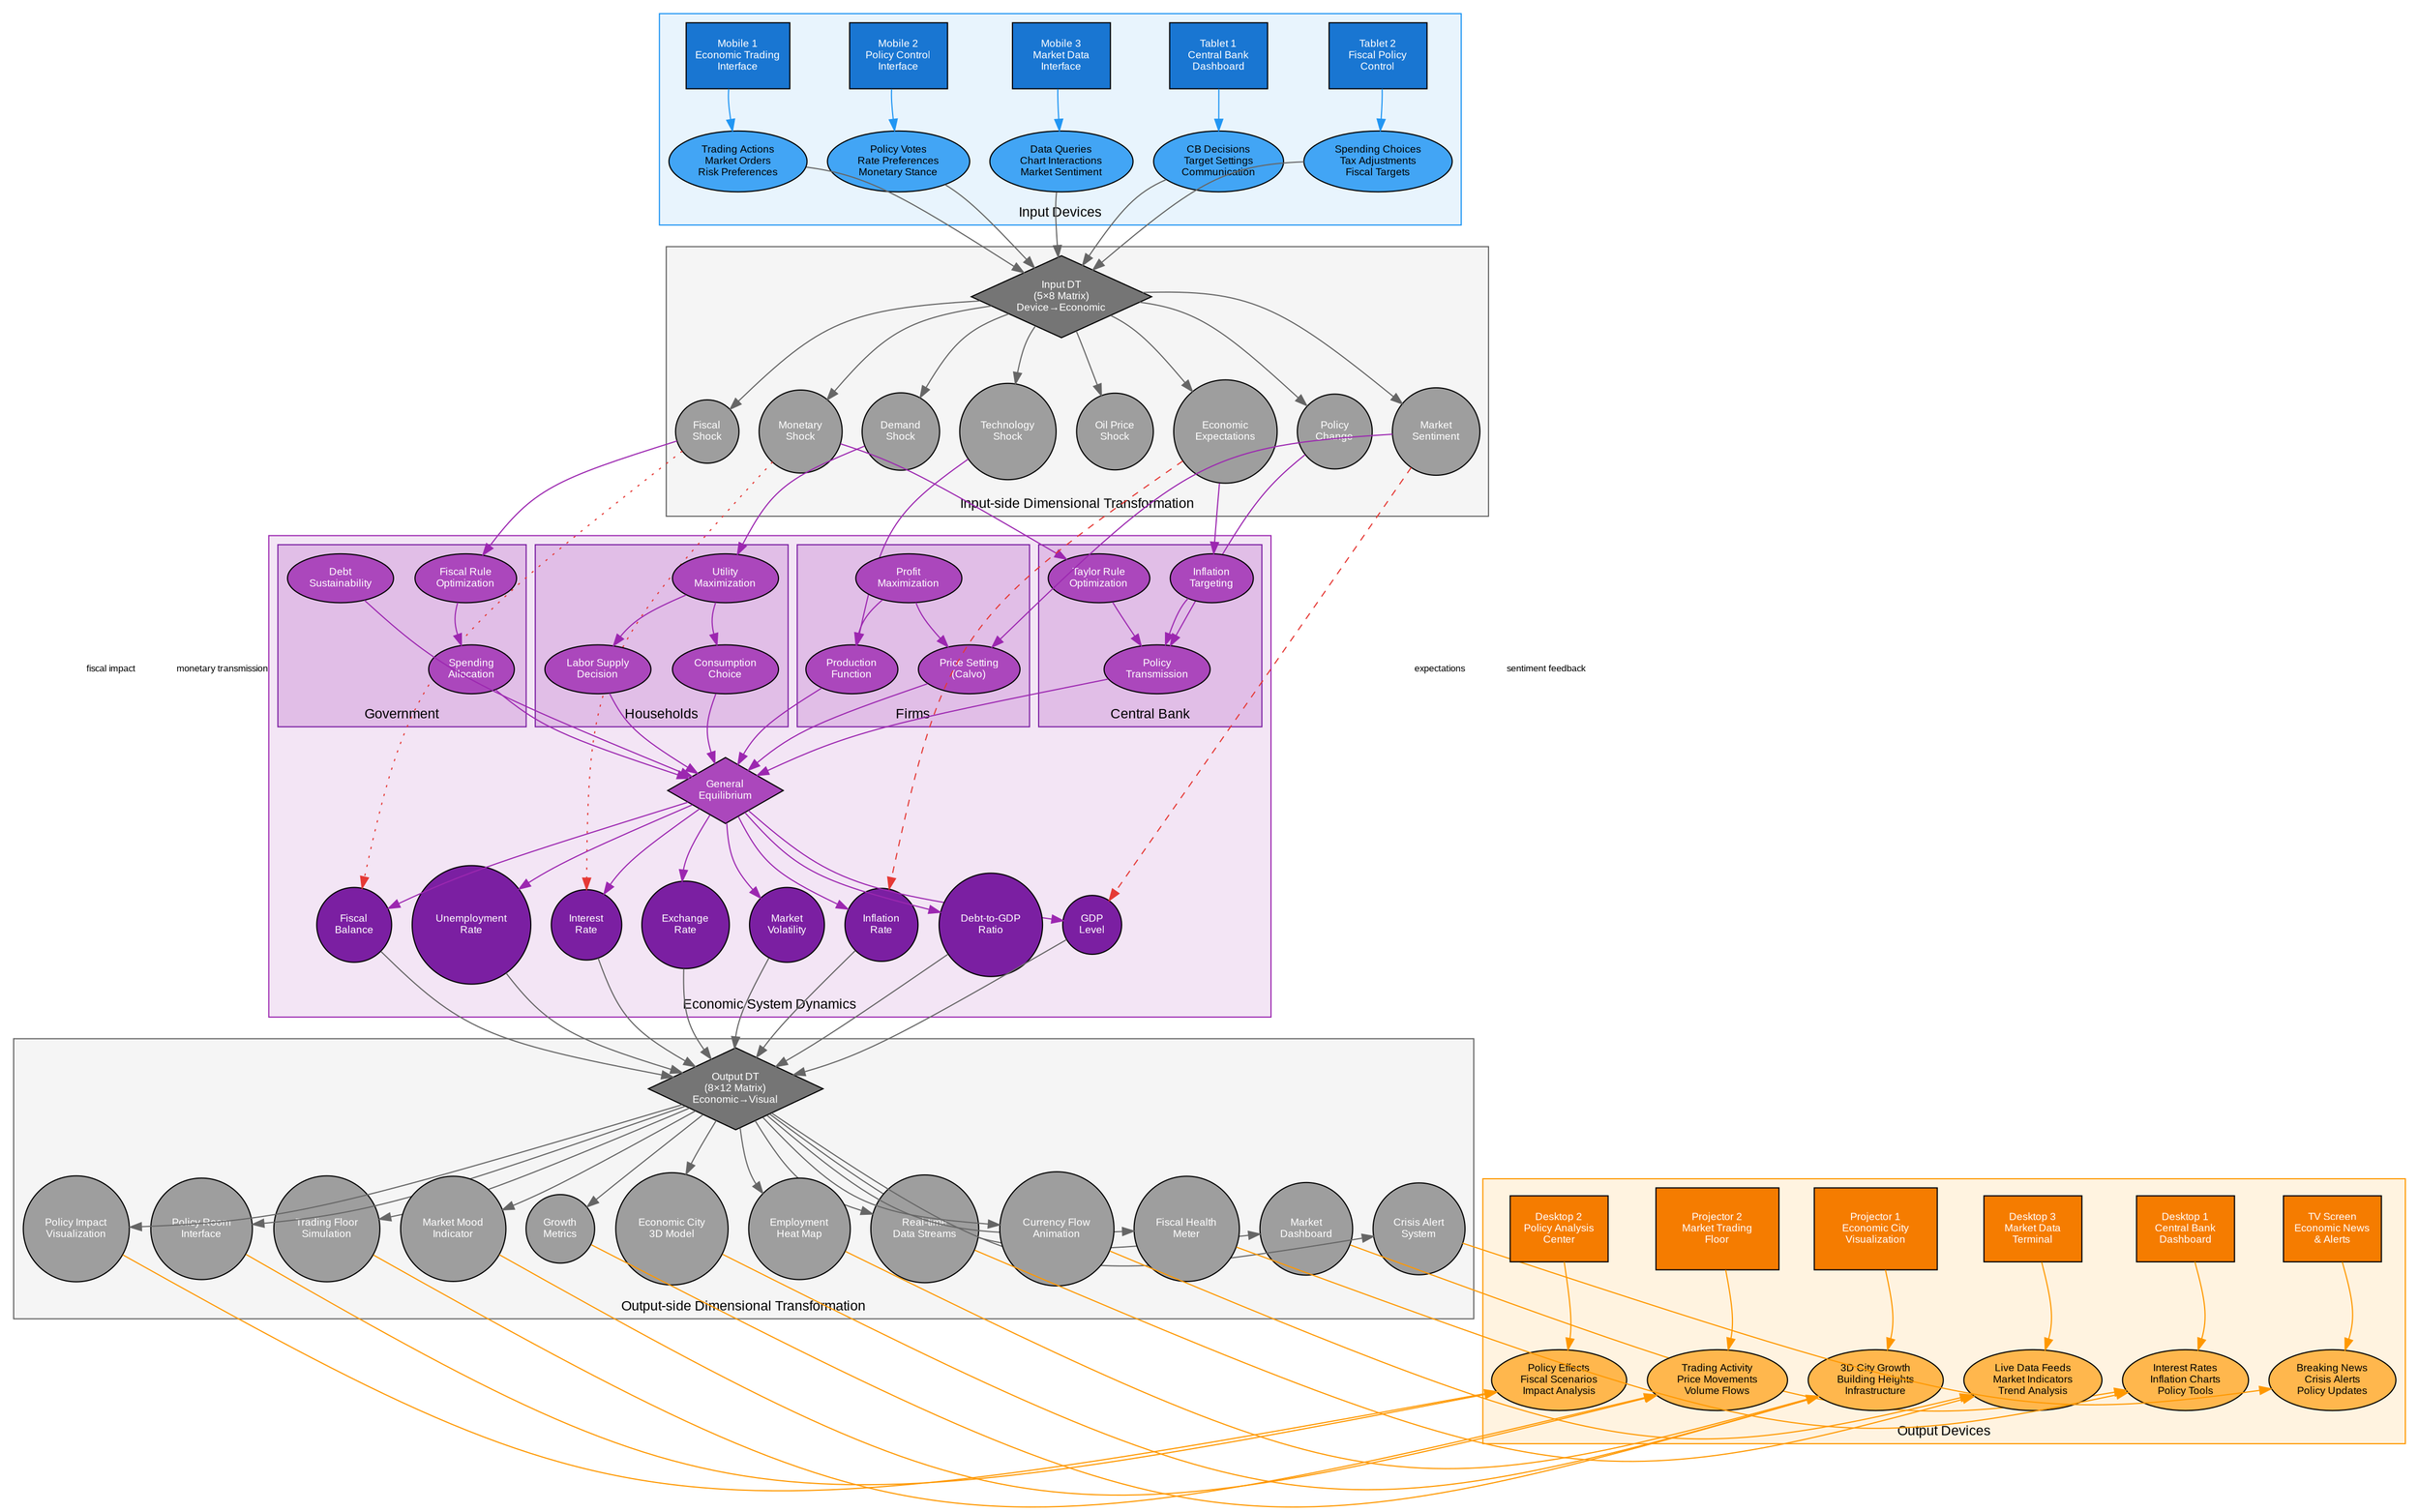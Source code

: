 digraph Figure8_Economic_MDWA_System {
    rankdir=TB;
    
    // Graph styling
    graph [bgcolor=white, fontname="Arial", fontsize=12, splines=curved, overlap=false];
    node [fontname="Arial", fontsize=9];
    edge [fontname="Arial", fontsize=8];
    
    // ===== TOP LAYER: INPUT DEVICES =====
    subgraph cluster_inputs {
        style=filled;
        fillcolor="#E8F4FD";
        color="#2196F3";
        label="Input Devices";
        labelloc=bottom;
        
        // Mobile devices with economic interface states
        mobile1 [shape=box, style=filled, fillcolor="#1976D2", fontcolor=white, label="Mobile 1\nEconomic Trading\nInterface", width=1.2, height=0.8];
        mobile2 [shape=box, style=filled, fillcolor="#1976D2", fontcolor=white, label="Mobile 2\nPolicy Control\nInterface", width=1.2, height=0.8];
        mobile3 [shape=box, style=filled, fillcolor="#1976D2", fontcolor=white, label="Mobile 3\nMarket Data\nInterface", width=1.2, height=0.8];
        tablet1 [shape=box, style=filled, fillcolor="#1976D2", fontcolor=white, label="Tablet 1\nCentral Bank\nDashboard", width=1.2, height=0.8];
        tablet2 [shape=box, style=filled, fillcolor="#1976D2", fontcolor=white, label="Tablet 2\nFiscal Policy\nControl", width=1.2, height=0.8];
        
        // Input states for each device
        mobile1_states [shape=ellipse, style=filled, fillcolor="#42A5F5", fontcolor=black, label="Trading Actions\nMarket Orders\nRisk Preferences", width=1.0, height=0.6];
        mobile2_states [shape=ellipse, style=filled, fillcolor="#42A5F5", fontcolor=black, label="Policy Votes\nRate Preferences\nMonetary Stance", width=1.0, height=0.6];
        mobile3_states [shape=ellipse, style=filled, fillcolor="#42A5F5", fontcolor=black, label="Data Queries\nChart Interactions\nMarket Sentiment", width=1.0, height=0.6];
        tablet1_states [shape=ellipse, style=filled, fillcolor="#42A5F5", fontcolor=black, label="CB Decisions\nTarget Settings\nCommunication", width=1.0, height=0.6];
        tablet2_states [shape=ellipse, style=filled, fillcolor="#42A5F5", fontcolor=black, label="Spending Choices\nTax Adjustments\nFiscal Targets", width=1.0, height=0.6];
        
        mobile1 -> mobile1_states [color="#2196F3"];
        mobile2 -> mobile2_states [color="#2196F3"];
        mobile3 -> mobile3_states [color="#2196F3"];
        tablet1 -> tablet1_states [color="#2196F3"];
        tablet2 -> tablet2_states [color="#2196F3"];
    }
    
    // ===== INPUT-SIDE DIMENSIONAL TRANSFORMATION =====
    subgraph cluster_input_dt {
        style=filled;
        fillcolor="#F5F5F5";
        color="#666666";
        label="Input-side Dimensional Transformation";
        labelloc=bottom;
        
        dt_input [shape=diamond, style=filled, fillcolor="#757575", fontcolor=white, label="Input DT\n(5×8 Matrix)\nDevice→Economic", width=1.5, height=1.0];
        
        // System input states - processed economic inputs
        sys_monetary_shock [shape=circle, style=filled, fillcolor="#9E9E9E", fontcolor=white, label="Monetary\nShock", width=0.6, height=0.6];
        sys_fiscal_shock [shape=circle, style=filled, fillcolor="#9E9E9E", fontcolor=white, label="Fiscal\nShock", width=0.6, height=0.6];
        sys_demand_shock [shape=circle, style=filled, fillcolor="#9E9E9E", fontcolor=white, label="Demand\nShock", width=0.6, height=0.6];
        sys_tech_shock [shape=circle, style=filled, fillcolor="#9E9E9E", fontcolor=white, label="Technology\nShock", width=0.6, height=0.6];
        sys_oil_shock [shape=circle, style=filled, fillcolor="#9E9E9E", fontcolor=white, label="Oil Price\nShock", width=0.6, height=0.6];
        sys_policy_change [shape=circle, style=filled, fillcolor="#9E9E9E", fontcolor=white, label="Policy\nChange", width=0.6, height=0.6];
        sys_market_sentiment [shape=circle, style=filled, fillcolor="#9E9E9E", fontcolor=white, label="Market\nSentiment", width=0.6, height=0.6];
        sys_expectations [shape=circle, style=filled, fillcolor="#9E9E9E", fontcolor=white, label="Economic\nExpectations", width=0.6, height=0.6];
    }
    
    // ===== ECONOMIC SYSTEM DYNAMICS =====
    subgraph cluster_economic_system {
        style=filled;
        fillcolor="#F3E5F5";
        color="#9C27B0";
        label="Economic System Dynamics";
        labelloc=bottom;
        
        // Central Bank System
        subgraph cluster_central_bank {
            style=filled;
            fillcolor="#E1BEE7";
            color="#7B1FA2";
            label="Central Bank";
            
            taylor_rule [shape=ellipse, style=filled, fillcolor="#AB47BC", fontcolor=white, label="Taylor Rule\nOptimization", width=1.0, height=0.6];
            inflation_target [shape=ellipse, style=filled, fillcolor="#AB47BC", fontcolor=white, label="Inflation\nTargeting", width=1.0, height=0.6];
            policy_transmission [shape=ellipse, style=filled, fillcolor="#AB47BC", fontcolor=white, label="Policy\nTransmission", width=1.0, height=0.6];
        }
        
        // Household System
        subgraph cluster_households {
            style=filled;
            fillcolor="#E1BEE7";
            color="#7B1FA2";
            label="Households";
            
            utility_max [shape=ellipse, style=filled, fillcolor="#AB47BC", fontcolor=white, label="Utility\nMaximization", width=1.0, height=0.6];
            consumption_choice [shape=ellipse, style=filled, fillcolor="#AB47BC", fontcolor=white, label="Consumption\nChoice", width=1.0, height=0.6];
            labor_supply [shape=ellipse, style=filled, fillcolor="#AB47BC", fontcolor=white, label="Labor Supply\nDecision", width=1.0, height=0.6];
        }
        
        // Firm System
        subgraph cluster_firms {
            style=filled;
            fillcolor="#E1BEE7";
            color="#7B1FA2";
            label="Firms";
            
            profit_max [shape=ellipse, style=filled, fillcolor="#AB47BC", fontcolor=white, label="Profit\nMaximization", width=1.0, height=0.6];
            production_function [shape=ellipse, style=filled, fillcolor="#AB47BC", fontcolor=white, label="Production\nFunction", width=1.0, height=0.6];
            price_setting [shape=ellipse, style=filled, fillcolor="#AB47BC", fontcolor=white, label="Price Setting\n(Calvo)", width=1.0, height=0.6];
        }
        
        // Government System
        subgraph cluster_government {
            style=filled;
            fillcolor="#E1BEE7";
            color="#7B1FA2";
            label="Government";
            
            fiscal_rule [shape=ellipse, style=filled, fillcolor="#AB47BC", fontcolor=white, label="Fiscal Rule\nOptimization", width=1.0, height=0.6];
            spending_allocation [shape=ellipse, style=filled, fillcolor="#AB47BC", fontcolor=white, label="Spending\nAllocation", width=1.0, height=0.6];
            debt_sustainability [shape=ellipse, style=filled, fillcolor="#AB47BC", fontcolor=white, label="Debt\nSustainability", width=1.0, height=0.6];
        }
        
        // Market Clearing
        market_equilibrium [shape=diamond, style=filled, fillcolor="#AB47BC", fontcolor=white, label="General\nEquilibrium", width=1.2, height=0.8];
        
        // System output states
        sys_gdp [shape=circle, style=filled, fillcolor="#7B1FA2", fontcolor=white, label="GDP\nLevel", width=0.6, height=0.6];
        sys_inflation [shape=circle, style=filled, fillcolor="#7B1FA2", fontcolor=white, label="Inflation\nRate", width=0.6, height=0.6];
        sys_unemployment [shape=circle, style=filled, fillcolor="#7B1FA2", fontcolor=white, label="Unemployment\nRate", width=0.6, height=0.6];
        sys_interest [shape=circle, style=filled, fillcolor="#7B1FA2", fontcolor=white, label="Interest\nRate", width=0.6, height=0.6];
        sys_exchange [shape=circle, style=filled, fillcolor="#7B1FA2", fontcolor=white, label="Exchange\nRate", width=0.6, height=0.6];
        sys_fiscal_balance [shape=circle, style=filled, fillcolor="#7B1FA2", fontcolor=white, label="Fiscal\nBalance", width=0.6, height=0.6];
        sys_market_volatility [shape=circle, style=filled, fillcolor="#7B1FA2", fontcolor=white, label="Market\nVolatility", width=0.6, height=0.6];
        sys_debt_ratio [shape=circle, style=filled, fillcolor="#7B1FA2", fontcolor=white, label="Debt-to-GDP\nRatio", width=0.6, height=0.6];
    }
    
    // ===== OUTPUT-SIDE DIMENSIONAL TRANSFORMATION =====
    subgraph cluster_output_dt {
        style=filled;
        fillcolor="#F5F5F5";
        color="#666666";
        label="Output-side Dimensional Transformation";
        labelloc=bottom;
        
        dt_output [shape=diamond, style=filled, fillcolor="#757575", fontcolor=white, label="Output DT\n(8×12 Matrix)\nEconomic→Visual", width=1.5, height=1.0];
        
        // Visual output states - interface representations
        vis_market_dashboard [shape=circle, style=filled, fillcolor="#9E9E9E", fontcolor=white, label="Market\nDashboard", width=0.6, height=0.6];
        vis_trading_floor [shape=circle, style=filled, fillcolor="#9E9E9E", fontcolor=white, label="Trading Floor\nSimulation", width=0.6, height=0.6];
        vis_policy_room [shape=circle, style=filled, fillcolor="#9E9E9E", fontcolor=white, label="Policy Room\nInterface", width=0.6, height=0.6];
        vis_economic_city [shape=circle, style=filled, fillcolor="#9E9E9E", fontcolor=white, label="Economic City\n3D Model", width=0.6, height=0.6];
        vis_data_streams [shape=circle, style=filled, fillcolor="#9E9E9E", fontcolor=white, label="Real-time\nData Streams", width=0.6, height=0.6];
        vis_crisis_alerts [shape=circle, style=filled, fillcolor="#9E9E9E", fontcolor=white, label="Crisis Alert\nSystem", width=0.6, height=0.6];
        vis_growth_metrics [shape=circle, style=filled, fillcolor="#9E9E9E", fontcolor=white, label="Growth\nMetrics", width=0.6, height=0.6];
        vis_policy_effects [shape=circle, style=filled, fillcolor="#9E9E9E", fontcolor=white, label="Policy Impact\nVisualization", width=0.6, height=0.6];
        vis_market_mood [shape=circle, style=filled, fillcolor="#9E9E9E", fontcolor=white, label="Market Mood\nIndicator", width=0.6, height=0.6];
        vis_fiscal_health [shape=circle, style=filled, fillcolor="#9E9E9E", fontcolor=white, label="Fiscal Health\nMeter", width=0.6, height=0.6];
        vis_employment_map [shape=circle, style=filled, fillcolor="#9E9E9E", fontcolor=white, label="Employment\nHeat Map", width=0.6, height=0.6];
        vis_currency_flows [shape=circle, style=filled, fillcolor="#9E9E9E", fontcolor=white, label="Currency Flow\nAnimation", width=0.6, height=0.6];
    }
    
    // ===== BOTTOM LAYER: OUTPUT DEVICES =====
    subgraph cluster_outputs {
        style=filled;
        fillcolor="#FFF3E0";
        color="#FF9800";
        label="Output Devices";
        labelloc=bottom;
        
        // Output devices
        projector1 [shape=box, style=filled, fillcolor="#F57C00", fontcolor=white, label="Projector 1\nEconomic City\nVisualization", width=1.5, height=1.0];
        projector2 [shape=box, style=filled, fillcolor="#F57C00", fontcolor=white, label="Projector 2\nMarket Trading\nFloor", width=1.5, height=1.0];
        desktop1 [shape=box, style=filled, fillcolor="#F57C00", fontcolor=white, label="Desktop 1\nCentral Bank\nDashboard", width=1.2, height=0.8];
        desktop2 [shape=box, style=filled, fillcolor="#F57C00", fontcolor=white, label="Desktop 2\nPolicy Analysis\nCenter", width=1.2, height=0.8];
        desktop3 [shape=box, style=filled, fillcolor="#F57C00", fontcolor=white, label="Desktop 3\nMarket Data\nTerminal", width=1.2, height=0.8];
        tv_screen [shape=box, style=filled, fillcolor="#F57C00", fontcolor=white, label="TV Screen\nEconomic News\n& Alerts", width=1.2, height=0.8];
        
        // Output device states
        proj1_states [shape=ellipse, style=filled, fillcolor="#FFB74D", fontcolor=black, label="3D City Growth\nBuilding Heights\nInfrastructure", width=1.0, height=0.6];
        proj2_states [shape=ellipse, style=filled, fillcolor="#FFB74D", fontcolor=black, label="Trading Activity\nPrice Movements\nVolume Flows", width=1.0, height=0.6];
        desk1_states [shape=ellipse, style=filled, fillcolor="#FFB74D", fontcolor=black, label="Interest Rates\nInflation Charts\nPolicy Tools", width=1.0, height=0.6];
        desk2_states [shape=ellipse, style=filled, fillcolor="#FFB74D", fontcolor=black, label="Policy Effects\nFiscal Scenarios\nImpact Analysis", width=1.0, height=0.6];
        desk3_states [shape=ellipse, style=filled, fillcolor="#FFB74D", fontcolor=black, label="Live Data Feeds\nMarket Indicators\nTrend Analysis", width=1.0, height=0.6];
        tv_states [shape=ellipse, style=filled, fillcolor="#FFB74D", fontcolor=black, label="Breaking News\nCrisis Alerts\nPolicy Updates", width=1.0, height=0.6];
        
        projector1 -> proj1_states [color="#FF9800"];
        projector2 -> proj2_states [color="#FF9800"];
        desktop1 -> desk1_states [color="#FF9800"];
        desktop2 -> desk2_states [color="#FF9800"];
        desktop3 -> desk3_states [color="#FF9800"];
        tv_screen -> tv_states [color="#FF9800"];
    }
    
    // ===== CONNECTION FLOWS =====
    
    // Input states to Input DT
    mobile1_states -> dt_input [color="#666666"];
    mobile2_states -> dt_input [color="#666666"];
    mobile3_states -> dt_input [color="#666666"];
    tablet1_states -> dt_input [color="#666666"];
    tablet2_states -> dt_input [color="#666666"];
    
    // Input DT to System Input States
    dt_input -> sys_monetary_shock [color="#666666"];
    dt_input -> sys_fiscal_shock [color="#666666"];
    dt_input -> sys_demand_shock [color="#666666"];
    dt_input -> sys_tech_shock [color="#666666"];
    dt_input -> sys_oil_shock [color="#666666"];
    dt_input -> sys_policy_change [color="#666666"];
    dt_input -> sys_market_sentiment [color="#666666"];
    dt_input -> sys_expectations [color="#666666"];
    
    // System Input States to Economic Dynamics
    sys_monetary_shock -> taylor_rule [color="#9C27B0"];
    sys_fiscal_shock -> fiscal_rule [color="#9C27B0"];
    sys_demand_shock -> utility_max [color="#9C27B0"];
    sys_tech_shock -> production_function [color="#9C27B0"];
    sys_policy_change -> policy_transmission [color="#9C27B0"];
    sys_market_sentiment -> price_setting [color="#9C27B0"];
    sys_expectations -> inflation_target [color="#9C27B0"];
    
    // Economic Dynamics Internal Flows
    taylor_rule -> policy_transmission [color="#9C27B0"];
    inflation_target -> policy_transmission [color="#9C27B0"];
    utility_max -> consumption_choice [color="#9C27B0"];
    utility_max -> labor_supply [color="#9C27B0"];
    profit_max -> production_function [color="#9C27B0"];
    profit_max -> price_setting [color="#9C27B0"];
    fiscal_rule -> spending_allocation [color="#9C27B0"];
    
    // Economic Dynamics to Market Equilibrium
    policy_transmission -> market_equilibrium [color="#9C27B0"];
    consumption_choice -> market_equilibrium [color="#9C27B0"];
    labor_supply -> market_equilibrium [color="#9C27B0"];
    production_function -> market_equilibrium [color="#9C27B0"];
    price_setting -> market_equilibrium [color="#9C27B0"];
    spending_allocation -> market_equilibrium [color="#9C27B0"];
    debt_sustainability -> market_equilibrium [color="#9C27B0"];
    
    // Market Equilibrium to System Output States
    market_equilibrium -> sys_gdp [color="#9C27B0"];
    market_equilibrium -> sys_inflation [color="#9C27B0"];
    market_equilibrium -> sys_unemployment [color="#9C27B0"];
    market_equilibrium -> sys_interest [color="#9C27B0"];
    market_equilibrium -> sys_exchange [color="#9C27B0"];
    market_equilibrium -> sys_fiscal_balance [color="#9C27B0"];
    market_equilibrium -> sys_market_volatility [color="#9C27B0"];
    market_equilibrium -> sys_debt_ratio [color="#9C27B0"];
    
    // System Output States to Output DT
    sys_gdp -> dt_output [color="#666666"];
    sys_inflation -> dt_output [color="#666666"];
    sys_unemployment -> dt_output [color="#666666"];
    sys_interest -> dt_output [color="#666666"];
    sys_exchange -> dt_output [color="#666666"];
    sys_fiscal_balance -> dt_output [color="#666666"];
    sys_market_volatility -> dt_output [color="#666666"];
    sys_debt_ratio -> dt_output [color="#666666"];
    
    // Output DT to Visual Output States
    dt_output -> vis_market_dashboard [color="#666666"];
    dt_output -> vis_trading_floor [color="#666666"];
    dt_output -> vis_policy_room [color="#666666"];
    dt_output -> vis_economic_city [color="#666666"];
    dt_output -> vis_data_streams [color="#666666"];
    dt_output -> vis_crisis_alerts [color="#666666"];
    dt_output -> vis_growth_metrics [color="#666666"];
    dt_output -> vis_policy_effects [color="#666666"];
    dt_output -> vis_market_mood [color="#666666"];
    dt_output -> vis_fiscal_health [color="#666666"];
    dt_output -> vis_employment_map [color="#666666"];
    dt_output -> vis_currency_flows [color="#666666"];
    
    // Visual Output States to Output Devices
    vis_economic_city -> proj1_states [color="#FF9800"];
    vis_trading_floor -> proj2_states [color="#FF9800"];
    vis_market_dashboard -> desk1_states [color="#FF9800"];
    vis_policy_room -> desk2_states [color="#FF9800"];
    vis_data_streams -> desk3_states [color="#FF9800"];
    vis_crisis_alerts -> tv_states [color="#FF9800"];
    vis_growth_metrics -> proj1_states [color="#FF9800"];
    vis_policy_effects -> desk2_states [color="#FF9800"];
    vis_market_mood -> proj2_states [color="#FF9800"];
    vis_fiscal_health -> desk1_states [color="#FF9800"];
    vis_employment_map -> proj1_states [color="#FF9800"];
    vis_currency_flows -> desk3_states [color="#FF9800"];
    
    // ===== FEEDBACK LOOPS =====
    
    // Expectation feedback (key DSGE feature) - expectations drive inflation
    sys_expectations -> sys_inflation [color="#E53935", style=dashed, label="expectations"];
    sys_market_sentiment -> sys_gdp [color="#E53935", style=dashed, label="sentiment feedback"];
    
    // Policy feedback - shocks drive outcomes, outcomes inform future shocks
    sys_fiscal_shock -> sys_fiscal_balance [color="#E53935", style=dotted, label="fiscal impact"];
    sys_monetary_shock -> sys_interest [color="#E53935", style=dotted, label="monetary transmission"];
} 